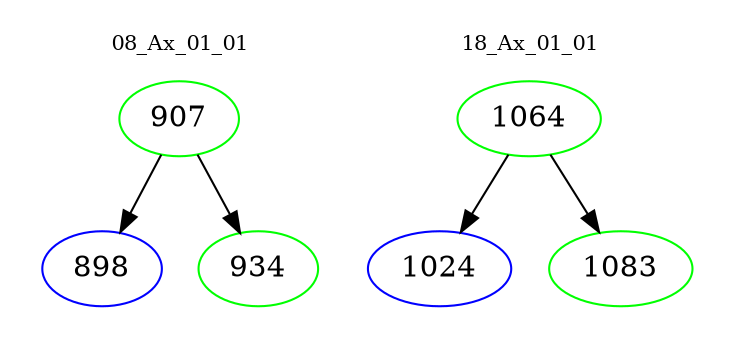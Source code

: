 digraph{
subgraph cluster_0 {
color = white
label = "08_Ax_01_01";
fontsize=10;
T0_907 [label="907", color="green"]
T0_907 -> T0_898 [color="black"]
T0_898 [label="898", color="blue"]
T0_907 -> T0_934 [color="black"]
T0_934 [label="934", color="green"]
}
subgraph cluster_1 {
color = white
label = "18_Ax_01_01";
fontsize=10;
T1_1064 [label="1064", color="green"]
T1_1064 -> T1_1024 [color="black"]
T1_1024 [label="1024", color="blue"]
T1_1064 -> T1_1083 [color="black"]
T1_1083 [label="1083", color="green"]
}
}
